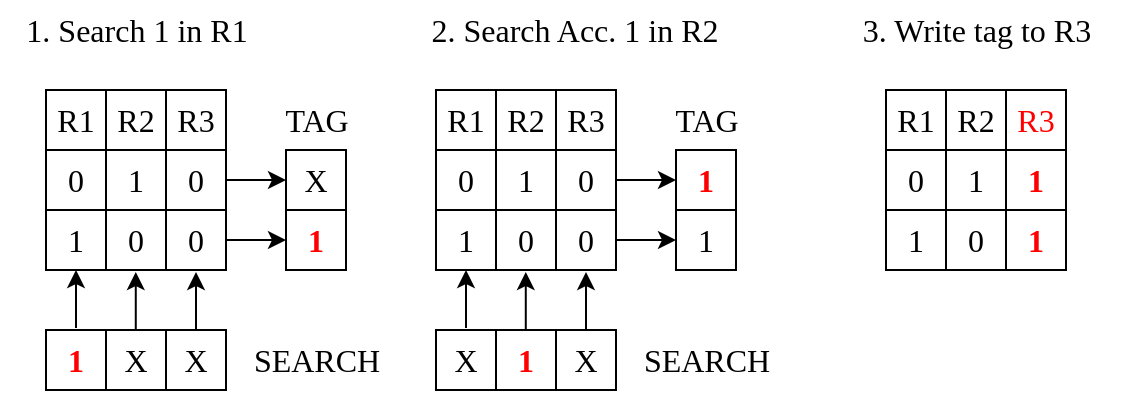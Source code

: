 <mxfile version="22.1.5" type="github">
  <diagram name="Page-1" id="7ZI6FeS_xlNIQGt1seG3">
    <mxGraphModel dx="990" dy="549" grid="1" gridSize="15" guides="1" tooltips="1" connect="1" arrows="1" fold="1" page="1" pageScale="1" pageWidth="827" pageHeight="1169" math="0" shadow="0">
      <root>
        <mxCell id="0" />
        <mxCell id="1" parent="0" />
        <mxCell id="X-1EoEnKetWkJ9hzd2uH-139" value="" style="shape=table;startSize=0;container=1;collapsible=0;childLayout=tableLayout;fontSize=16;strokeColor=default;align=center;verticalAlign=middle;fontFamily=Times New Roman;fontColor=default;fillColor=default;" vertex="1" parent="1">
          <mxGeometry x="150" y="240" width="90" height="90" as="geometry" />
        </mxCell>
        <mxCell id="X-1EoEnKetWkJ9hzd2uH-140" value="" style="shape=tableRow;horizontal=0;startSize=0;swimlaneHead=0;swimlaneBody=0;strokeColor=inherit;top=0;left=0;bottom=0;right=0;collapsible=0;dropTarget=0;fillColor=none;points=[[0,0.5],[1,0.5]];portConstraint=eastwest;fontSize=16;align=center;verticalAlign=middle;fontFamily=Times New Roman;fontColor=default;" vertex="1" parent="X-1EoEnKetWkJ9hzd2uH-139">
          <mxGeometry width="90" height="30" as="geometry" />
        </mxCell>
        <mxCell id="X-1EoEnKetWkJ9hzd2uH-141" value="R1" style="shape=partialRectangle;html=1;whiteSpace=wrap;connectable=0;strokeColor=inherit;overflow=hidden;fillColor=none;top=0;left=0;bottom=0;right=0;pointerEvents=1;fontSize=16;align=center;verticalAlign=middle;fontFamily=Times New Roman;fontColor=default;startSize=0;" vertex="1" parent="X-1EoEnKetWkJ9hzd2uH-140">
          <mxGeometry width="30" height="30" as="geometry">
            <mxRectangle width="30" height="30" as="alternateBounds" />
          </mxGeometry>
        </mxCell>
        <mxCell id="X-1EoEnKetWkJ9hzd2uH-142" value="R2" style="shape=partialRectangle;html=1;whiteSpace=wrap;connectable=0;strokeColor=inherit;overflow=hidden;fillColor=none;top=0;left=0;bottom=0;right=0;pointerEvents=1;fontSize=16;align=center;verticalAlign=middle;fontFamily=Times New Roman;fontColor=default;startSize=0;" vertex="1" parent="X-1EoEnKetWkJ9hzd2uH-140">
          <mxGeometry x="30" width="30" height="30" as="geometry">
            <mxRectangle width="30" height="30" as="alternateBounds" />
          </mxGeometry>
        </mxCell>
        <mxCell id="X-1EoEnKetWkJ9hzd2uH-143" value="R3" style="shape=partialRectangle;html=1;whiteSpace=wrap;connectable=0;strokeColor=inherit;overflow=hidden;fillColor=none;top=0;left=0;bottom=0;right=0;pointerEvents=1;fontSize=16;align=center;verticalAlign=middle;fontFamily=Times New Roman;fontColor=default;startSize=0;" vertex="1" parent="X-1EoEnKetWkJ9hzd2uH-140">
          <mxGeometry x="60" width="30" height="30" as="geometry">
            <mxRectangle width="30" height="30" as="alternateBounds" />
          </mxGeometry>
        </mxCell>
        <mxCell id="X-1EoEnKetWkJ9hzd2uH-144" value="" style="shape=tableRow;horizontal=0;startSize=0;swimlaneHead=0;swimlaneBody=0;strokeColor=inherit;top=0;left=0;bottom=0;right=0;collapsible=0;dropTarget=0;fillColor=none;points=[[0,0.5],[1,0.5]];portConstraint=eastwest;fontSize=16;align=center;verticalAlign=middle;fontFamily=Times New Roman;fontColor=default;" vertex="1" parent="X-1EoEnKetWkJ9hzd2uH-139">
          <mxGeometry y="30" width="90" height="30" as="geometry" />
        </mxCell>
        <mxCell id="X-1EoEnKetWkJ9hzd2uH-145" value="0" style="shape=partialRectangle;html=1;whiteSpace=wrap;connectable=0;strokeColor=inherit;overflow=hidden;fillColor=none;top=0;left=0;bottom=0;right=0;pointerEvents=1;fontSize=16;align=center;verticalAlign=middle;fontFamily=Times New Roman;fontColor=default;startSize=0;" vertex="1" parent="X-1EoEnKetWkJ9hzd2uH-144">
          <mxGeometry width="30" height="30" as="geometry">
            <mxRectangle width="30" height="30" as="alternateBounds" />
          </mxGeometry>
        </mxCell>
        <mxCell id="X-1EoEnKetWkJ9hzd2uH-146" value="1" style="shape=partialRectangle;html=1;whiteSpace=wrap;connectable=0;strokeColor=inherit;overflow=hidden;fillColor=none;top=0;left=0;bottom=0;right=0;pointerEvents=1;fontSize=16;align=center;verticalAlign=middle;fontFamily=Times New Roman;fontColor=default;startSize=0;" vertex="1" parent="X-1EoEnKetWkJ9hzd2uH-144">
          <mxGeometry x="30" width="30" height="30" as="geometry">
            <mxRectangle width="30" height="30" as="alternateBounds" />
          </mxGeometry>
        </mxCell>
        <mxCell id="X-1EoEnKetWkJ9hzd2uH-147" value="0" style="shape=partialRectangle;html=1;whiteSpace=wrap;connectable=0;strokeColor=inherit;overflow=hidden;fillColor=none;top=0;left=0;bottom=0;right=0;pointerEvents=1;fontSize=16;align=center;verticalAlign=middle;fontFamily=Times New Roman;fontColor=default;startSize=0;" vertex="1" parent="X-1EoEnKetWkJ9hzd2uH-144">
          <mxGeometry x="60" width="30" height="30" as="geometry">
            <mxRectangle width="30" height="30" as="alternateBounds" />
          </mxGeometry>
        </mxCell>
        <mxCell id="X-1EoEnKetWkJ9hzd2uH-148" value="" style="shape=tableRow;horizontal=0;startSize=0;swimlaneHead=0;swimlaneBody=0;strokeColor=inherit;top=0;left=0;bottom=0;right=0;collapsible=0;dropTarget=0;fillColor=none;points=[[0,0.5],[1,0.5]];portConstraint=eastwest;fontSize=16;align=center;verticalAlign=middle;fontFamily=Times New Roman;fontColor=default;" vertex="1" parent="X-1EoEnKetWkJ9hzd2uH-139">
          <mxGeometry y="60" width="90" height="30" as="geometry" />
        </mxCell>
        <mxCell id="X-1EoEnKetWkJ9hzd2uH-149" value="1" style="shape=partialRectangle;html=1;whiteSpace=wrap;connectable=0;strokeColor=inherit;overflow=hidden;fillColor=none;top=0;left=0;bottom=0;right=0;pointerEvents=1;fontSize=16;align=center;verticalAlign=middle;fontFamily=Times New Roman;fontColor=default;startSize=0;" vertex="1" parent="X-1EoEnKetWkJ9hzd2uH-148">
          <mxGeometry width="30" height="30" as="geometry">
            <mxRectangle width="30" height="30" as="alternateBounds" />
          </mxGeometry>
        </mxCell>
        <mxCell id="X-1EoEnKetWkJ9hzd2uH-150" value="0" style="shape=partialRectangle;html=1;whiteSpace=wrap;connectable=0;strokeColor=inherit;overflow=hidden;fillColor=none;top=0;left=0;bottom=0;right=0;pointerEvents=1;fontSize=16;align=center;verticalAlign=middle;fontFamily=Times New Roman;fontColor=default;startSize=0;" vertex="1" parent="X-1EoEnKetWkJ9hzd2uH-148">
          <mxGeometry x="30" width="30" height="30" as="geometry">
            <mxRectangle width="30" height="30" as="alternateBounds" />
          </mxGeometry>
        </mxCell>
        <mxCell id="X-1EoEnKetWkJ9hzd2uH-151" value="0" style="shape=partialRectangle;html=1;whiteSpace=wrap;connectable=0;strokeColor=inherit;overflow=hidden;fillColor=none;top=0;left=0;bottom=0;right=0;pointerEvents=1;fontSize=16;align=center;verticalAlign=middle;fontFamily=Times New Roman;fontColor=default;startSize=0;" vertex="1" parent="X-1EoEnKetWkJ9hzd2uH-148">
          <mxGeometry x="60" width="30" height="30" as="geometry">
            <mxRectangle width="30" height="30" as="alternateBounds" />
          </mxGeometry>
        </mxCell>
        <mxCell id="X-1EoEnKetWkJ9hzd2uH-166" value="" style="shape=table;startSize=0;container=1;collapsible=0;childLayout=tableLayout;fontSize=16;strokeColor=default;align=center;verticalAlign=middle;fontFamily=Times New Roman;fontColor=default;fillColor=default;" vertex="1" parent="1">
          <mxGeometry x="150" y="360" width="90" height="30" as="geometry" />
        </mxCell>
        <mxCell id="X-1EoEnKetWkJ9hzd2uH-175" value="" style="shape=tableRow;horizontal=0;startSize=0;swimlaneHead=0;swimlaneBody=0;strokeColor=inherit;top=0;left=0;bottom=0;right=0;collapsible=0;dropTarget=0;fillColor=none;points=[[0,0.5],[1,0.5]];portConstraint=eastwest;fontSize=16;align=center;verticalAlign=middle;fontFamily=Times New Roman;fontColor=default;" vertex="1" parent="X-1EoEnKetWkJ9hzd2uH-166">
          <mxGeometry width="90" height="30" as="geometry" />
        </mxCell>
        <mxCell id="X-1EoEnKetWkJ9hzd2uH-176" value="&lt;b&gt;&lt;font color=&quot;#ff0000&quot;&gt;1&lt;/font&gt;&lt;/b&gt;" style="shape=partialRectangle;html=1;whiteSpace=wrap;connectable=0;strokeColor=inherit;overflow=hidden;fillColor=none;top=0;left=0;bottom=0;right=0;pointerEvents=1;fontSize=16;align=center;verticalAlign=middle;fontFamily=Times New Roman;fontColor=default;startSize=0;" vertex="1" parent="X-1EoEnKetWkJ9hzd2uH-175">
          <mxGeometry width="30" height="30" as="geometry">
            <mxRectangle width="30" height="30" as="alternateBounds" />
          </mxGeometry>
        </mxCell>
        <mxCell id="X-1EoEnKetWkJ9hzd2uH-177" value="X" style="shape=partialRectangle;html=1;whiteSpace=wrap;connectable=0;strokeColor=inherit;overflow=hidden;fillColor=none;top=0;left=0;bottom=0;right=0;pointerEvents=1;fontSize=16;align=center;verticalAlign=middle;fontFamily=Times New Roman;fontColor=default;startSize=0;" vertex="1" parent="X-1EoEnKetWkJ9hzd2uH-175">
          <mxGeometry x="30" width="30" height="30" as="geometry">
            <mxRectangle width="30" height="30" as="alternateBounds" />
          </mxGeometry>
        </mxCell>
        <mxCell id="X-1EoEnKetWkJ9hzd2uH-178" value="X" style="shape=partialRectangle;html=1;whiteSpace=wrap;connectable=0;strokeColor=inherit;overflow=hidden;fillColor=none;top=0;left=0;bottom=0;right=0;pointerEvents=1;fontSize=16;align=center;verticalAlign=middle;fontFamily=Times New Roman;fontColor=default;startSize=0;" vertex="1" parent="X-1EoEnKetWkJ9hzd2uH-175">
          <mxGeometry x="60" width="30" height="30" as="geometry">
            <mxRectangle width="30" height="30" as="alternateBounds" />
          </mxGeometry>
        </mxCell>
        <mxCell id="X-1EoEnKetWkJ9hzd2uH-187" value="SEARCH" style="text;html=1;align=center;verticalAlign=middle;resizable=0;points=[];autosize=1;strokeColor=none;fillColor=none;fontSize=16;fontFamily=Times New Roman;fontColor=default;" vertex="1" parent="1">
          <mxGeometry x="240" y="360" width="90" height="30" as="geometry" />
        </mxCell>
        <mxCell id="X-1EoEnKetWkJ9hzd2uH-205" value="" style="shape=table;startSize=0;container=1;collapsible=0;childLayout=tableLayout;fontSize=16;strokeColor=default;align=center;verticalAlign=middle;fontFamily=Times New Roman;fontColor=default;fillColor=default;fontStyle=1" vertex="1" parent="1">
          <mxGeometry x="270" y="270" width="30" height="60" as="geometry" />
        </mxCell>
        <mxCell id="X-1EoEnKetWkJ9hzd2uH-210" value="" style="shape=tableRow;horizontal=0;startSize=0;swimlaneHead=0;swimlaneBody=0;strokeColor=inherit;top=0;left=0;bottom=0;right=0;collapsible=0;dropTarget=0;fillColor=none;points=[[0,0.5],[1,0.5]];portConstraint=eastwest;fontSize=16;align=center;verticalAlign=middle;fontFamily=Times New Roman;fontColor=default;" vertex="1" parent="X-1EoEnKetWkJ9hzd2uH-205">
          <mxGeometry width="30" height="30" as="geometry" />
        </mxCell>
        <mxCell id="X-1EoEnKetWkJ9hzd2uH-232" style="shape=partialRectangle;html=1;whiteSpace=wrap;connectable=0;strokeColor=inherit;overflow=hidden;fillColor=none;top=0;left=0;bottom=0;right=0;pointerEvents=1;fontSize=16;align=center;verticalAlign=middle;fontFamily=Times New Roman;fontColor=default;startSize=0;" vertex="1" parent="X-1EoEnKetWkJ9hzd2uH-210">
          <mxGeometry height="30" as="geometry">
            <mxRectangle height="30" as="alternateBounds" />
          </mxGeometry>
        </mxCell>
        <mxCell id="X-1EoEnKetWkJ9hzd2uH-228" style="shape=partialRectangle;html=1;whiteSpace=wrap;connectable=0;strokeColor=inherit;overflow=hidden;fillColor=none;top=0;left=0;bottom=0;right=0;pointerEvents=1;fontSize=16;align=center;verticalAlign=middle;fontFamily=Times New Roman;fontColor=default;startSize=0;" vertex="1" parent="X-1EoEnKetWkJ9hzd2uH-210">
          <mxGeometry height="30" as="geometry">
            <mxRectangle height="30" as="alternateBounds" />
          </mxGeometry>
        </mxCell>
        <mxCell id="X-1EoEnKetWkJ9hzd2uH-226" style="shape=partialRectangle;html=1;whiteSpace=wrap;connectable=0;strokeColor=inherit;overflow=hidden;fillColor=none;top=0;left=0;bottom=0;right=0;pointerEvents=1;fontSize=16;align=center;verticalAlign=middle;fontFamily=Times New Roman;fontColor=default;startSize=0;" vertex="1" parent="X-1EoEnKetWkJ9hzd2uH-210">
          <mxGeometry height="30" as="geometry">
            <mxRectangle height="30" as="alternateBounds" />
          </mxGeometry>
        </mxCell>
        <mxCell id="X-1EoEnKetWkJ9hzd2uH-224" style="shape=partialRectangle;html=1;whiteSpace=wrap;connectable=0;strokeColor=inherit;overflow=hidden;fillColor=none;top=0;left=0;bottom=0;right=0;pointerEvents=1;fontSize=16;align=center;verticalAlign=middle;fontFamily=Times New Roman;fontColor=default;startSize=0;" vertex="1" parent="X-1EoEnKetWkJ9hzd2uH-210">
          <mxGeometry height="30" as="geometry">
            <mxRectangle height="30" as="alternateBounds" />
          </mxGeometry>
        </mxCell>
        <mxCell id="X-1EoEnKetWkJ9hzd2uH-222" style="shape=partialRectangle;html=1;whiteSpace=wrap;connectable=0;strokeColor=inherit;overflow=hidden;fillColor=none;top=0;left=0;bottom=0;right=0;pointerEvents=1;fontSize=16;align=center;verticalAlign=middle;fontFamily=Times New Roman;fontColor=default;startSize=0;" vertex="1" parent="X-1EoEnKetWkJ9hzd2uH-210">
          <mxGeometry height="30" as="geometry">
            <mxRectangle height="30" as="alternateBounds" />
          </mxGeometry>
        </mxCell>
        <mxCell id="X-1EoEnKetWkJ9hzd2uH-220" style="shape=partialRectangle;html=1;whiteSpace=wrap;connectable=0;strokeColor=inherit;overflow=hidden;fillColor=none;top=0;left=0;bottom=0;right=0;pointerEvents=1;fontSize=16;align=center;verticalAlign=middle;fontFamily=Times New Roman;fontColor=default;startSize=0;" vertex="1" parent="X-1EoEnKetWkJ9hzd2uH-210">
          <mxGeometry height="30" as="geometry">
            <mxRectangle height="30" as="alternateBounds" />
          </mxGeometry>
        </mxCell>
        <mxCell id="X-1EoEnKetWkJ9hzd2uH-218" style="shape=partialRectangle;html=1;whiteSpace=wrap;connectable=0;strokeColor=inherit;overflow=hidden;fillColor=none;top=0;left=0;bottom=0;right=0;pointerEvents=1;fontSize=16;align=center;verticalAlign=middle;fontFamily=Times New Roman;fontColor=default;startSize=0;" vertex="1" parent="X-1EoEnKetWkJ9hzd2uH-210">
          <mxGeometry height="30" as="geometry">
            <mxRectangle height="30" as="alternateBounds" />
          </mxGeometry>
        </mxCell>
        <mxCell id="X-1EoEnKetWkJ9hzd2uH-211" value="" style="shape=partialRectangle;html=1;whiteSpace=wrap;connectable=0;strokeColor=inherit;overflow=hidden;fillColor=none;top=0;left=0;bottom=0;right=0;pointerEvents=1;fontSize=16;align=center;verticalAlign=middle;fontFamily=Times New Roman;fontColor=default;startSize=0;" vertex="1" parent="X-1EoEnKetWkJ9hzd2uH-210">
          <mxGeometry height="30" as="geometry">
            <mxRectangle height="30" as="alternateBounds" />
          </mxGeometry>
        </mxCell>
        <mxCell id="X-1EoEnKetWkJ9hzd2uH-212" value="X" style="shape=partialRectangle;html=1;whiteSpace=wrap;connectable=0;strokeColor=inherit;overflow=hidden;fillColor=none;top=0;left=0;bottom=0;right=0;pointerEvents=1;fontSize=16;align=center;verticalAlign=middle;fontFamily=Times New Roman;fontColor=default;startSize=0;" vertex="1" parent="X-1EoEnKetWkJ9hzd2uH-210">
          <mxGeometry width="30" height="30" as="geometry">
            <mxRectangle width="30" height="30" as="alternateBounds" />
          </mxGeometry>
        </mxCell>
        <mxCell id="X-1EoEnKetWkJ9hzd2uH-214" value="" style="shape=tableRow;horizontal=0;startSize=0;swimlaneHead=0;swimlaneBody=0;strokeColor=inherit;top=0;left=0;bottom=0;right=0;collapsible=0;dropTarget=0;fillColor=none;points=[[0,0.5],[1,0.5]];portConstraint=eastwest;fontSize=16;align=center;verticalAlign=middle;fontFamily=Times New Roman;fontColor=default;" vertex="1" parent="X-1EoEnKetWkJ9hzd2uH-205">
          <mxGeometry y="30" width="30" height="30" as="geometry" />
        </mxCell>
        <mxCell id="X-1EoEnKetWkJ9hzd2uH-233" style="shape=partialRectangle;html=1;whiteSpace=wrap;connectable=0;strokeColor=inherit;overflow=hidden;fillColor=none;top=0;left=0;bottom=0;right=0;pointerEvents=1;fontSize=16;align=center;verticalAlign=middle;fontFamily=Times New Roman;fontColor=default;startSize=0;" vertex="1" parent="X-1EoEnKetWkJ9hzd2uH-214">
          <mxGeometry height="30" as="geometry">
            <mxRectangle height="30" as="alternateBounds" />
          </mxGeometry>
        </mxCell>
        <mxCell id="X-1EoEnKetWkJ9hzd2uH-229" style="shape=partialRectangle;html=1;whiteSpace=wrap;connectable=0;strokeColor=inherit;overflow=hidden;fillColor=none;top=0;left=0;bottom=0;right=0;pointerEvents=1;fontSize=16;align=center;verticalAlign=middle;fontFamily=Times New Roman;fontColor=default;startSize=0;" vertex="1" parent="X-1EoEnKetWkJ9hzd2uH-214">
          <mxGeometry height="30" as="geometry">
            <mxRectangle height="30" as="alternateBounds" />
          </mxGeometry>
        </mxCell>
        <mxCell id="X-1EoEnKetWkJ9hzd2uH-227" style="shape=partialRectangle;html=1;whiteSpace=wrap;connectable=0;strokeColor=inherit;overflow=hidden;fillColor=none;top=0;left=0;bottom=0;right=0;pointerEvents=1;fontSize=16;align=center;verticalAlign=middle;fontFamily=Times New Roman;fontColor=default;startSize=0;" vertex="1" parent="X-1EoEnKetWkJ9hzd2uH-214">
          <mxGeometry height="30" as="geometry">
            <mxRectangle height="30" as="alternateBounds" />
          </mxGeometry>
        </mxCell>
        <mxCell id="X-1EoEnKetWkJ9hzd2uH-225" style="shape=partialRectangle;html=1;whiteSpace=wrap;connectable=0;strokeColor=inherit;overflow=hidden;fillColor=none;top=0;left=0;bottom=0;right=0;pointerEvents=1;fontSize=16;align=center;verticalAlign=middle;fontFamily=Times New Roman;fontColor=default;startSize=0;" vertex="1" parent="X-1EoEnKetWkJ9hzd2uH-214">
          <mxGeometry height="30" as="geometry">
            <mxRectangle height="30" as="alternateBounds" />
          </mxGeometry>
        </mxCell>
        <mxCell id="X-1EoEnKetWkJ9hzd2uH-223" style="shape=partialRectangle;html=1;whiteSpace=wrap;connectable=0;strokeColor=inherit;overflow=hidden;fillColor=none;top=0;left=0;bottom=0;right=0;pointerEvents=1;fontSize=16;align=center;verticalAlign=middle;fontFamily=Times New Roman;fontColor=default;startSize=0;" vertex="1" parent="X-1EoEnKetWkJ9hzd2uH-214">
          <mxGeometry height="30" as="geometry">
            <mxRectangle height="30" as="alternateBounds" />
          </mxGeometry>
        </mxCell>
        <mxCell id="X-1EoEnKetWkJ9hzd2uH-221" style="shape=partialRectangle;html=1;whiteSpace=wrap;connectable=0;strokeColor=inherit;overflow=hidden;fillColor=none;top=0;left=0;bottom=0;right=0;pointerEvents=1;fontSize=16;align=center;verticalAlign=middle;fontFamily=Times New Roman;fontColor=default;startSize=0;" vertex="1" parent="X-1EoEnKetWkJ9hzd2uH-214">
          <mxGeometry height="30" as="geometry">
            <mxRectangle height="30" as="alternateBounds" />
          </mxGeometry>
        </mxCell>
        <mxCell id="X-1EoEnKetWkJ9hzd2uH-219" style="shape=partialRectangle;html=1;whiteSpace=wrap;connectable=0;strokeColor=inherit;overflow=hidden;fillColor=none;top=0;left=0;bottom=0;right=0;pointerEvents=1;fontSize=16;align=center;verticalAlign=middle;fontFamily=Times New Roman;fontColor=default;startSize=0;" vertex="1" parent="X-1EoEnKetWkJ9hzd2uH-214">
          <mxGeometry height="30" as="geometry">
            <mxRectangle height="30" as="alternateBounds" />
          </mxGeometry>
        </mxCell>
        <mxCell id="X-1EoEnKetWkJ9hzd2uH-215" value="" style="shape=partialRectangle;html=1;whiteSpace=wrap;connectable=0;strokeColor=inherit;overflow=hidden;fillColor=none;top=0;left=0;bottom=0;right=0;pointerEvents=1;fontSize=16;align=center;verticalAlign=middle;fontFamily=Times New Roman;fontColor=default;startSize=0;" vertex="1" parent="X-1EoEnKetWkJ9hzd2uH-214">
          <mxGeometry height="30" as="geometry">
            <mxRectangle height="30" as="alternateBounds" />
          </mxGeometry>
        </mxCell>
        <mxCell id="X-1EoEnKetWkJ9hzd2uH-216" value="&lt;font color=&quot;#ff0000&quot;&gt;&lt;b&gt;1&lt;/b&gt;&lt;/font&gt;" style="shape=partialRectangle;html=1;whiteSpace=wrap;connectable=0;strokeColor=inherit;overflow=hidden;fillColor=none;top=0;left=0;bottom=0;right=0;pointerEvents=1;fontSize=16;align=center;verticalAlign=middle;fontFamily=Times New Roman;fontColor=default;startSize=0;" vertex="1" parent="X-1EoEnKetWkJ9hzd2uH-214">
          <mxGeometry width="30" height="30" as="geometry">
            <mxRectangle width="30" height="30" as="alternateBounds" />
          </mxGeometry>
        </mxCell>
        <mxCell id="X-1EoEnKetWkJ9hzd2uH-234" value="TAG" style="text;html=1;align=center;verticalAlign=middle;resizable=0;points=[];autosize=1;strokeColor=none;fillColor=none;fontSize=16;fontFamily=Times New Roman;fontColor=default;" vertex="1" parent="1">
          <mxGeometry x="255" y="240" width="60" height="30" as="geometry" />
        </mxCell>
        <mxCell id="X-1EoEnKetWkJ9hzd2uH-235" value="" style="endArrow=classic;html=1;rounded=0;fontFamily=Times New Roman;fontSize=16;fontColor=default;startSize=0;exitX=1;exitY=0.5;exitDx=0;exitDy=0;entryX=0;entryY=0.5;entryDx=0;entryDy=0;" edge="1" parent="1" source="X-1EoEnKetWkJ9hzd2uH-148" target="X-1EoEnKetWkJ9hzd2uH-214">
          <mxGeometry width="50" height="50" relative="1" as="geometry">
            <mxPoint x="210" y="360" as="sourcePoint" />
            <mxPoint x="260" y="310" as="targetPoint" />
          </mxGeometry>
        </mxCell>
        <mxCell id="X-1EoEnKetWkJ9hzd2uH-238" value="" style="endArrow=classic;html=1;rounded=0;fontFamily=Times New Roman;fontSize=16;fontColor=default;startSize=0;entryX=0;entryY=0.5;entryDx=0;entryDy=0;exitX=1;exitY=0.5;exitDx=0;exitDy=0;" edge="1" parent="1" source="X-1EoEnKetWkJ9hzd2uH-144" target="X-1EoEnKetWkJ9hzd2uH-210">
          <mxGeometry width="50" height="50" relative="1" as="geometry">
            <mxPoint x="225" y="395" as="sourcePoint" />
            <mxPoint x="275" y="345" as="targetPoint" />
          </mxGeometry>
        </mxCell>
        <mxCell id="X-1EoEnKetWkJ9hzd2uH-239" value="" style="endArrow=classic;html=1;rounded=0;fontFamily=Times New Roman;fontSize=16;fontColor=default;startSize=0;entryX=0.155;entryY=0.997;entryDx=0;entryDy=0;entryPerimeter=0;" edge="1" parent="1">
          <mxGeometry width="50" height="50" relative="1" as="geometry">
            <mxPoint x="165" y="359" as="sourcePoint" />
            <mxPoint x="165.0" y="330.0" as="targetPoint" />
          </mxGeometry>
        </mxCell>
        <mxCell id="X-1EoEnKetWkJ9hzd2uH-254" value="" style="endArrow=classic;html=1;rounded=0;fontFamily=Times New Roman;fontSize=16;fontColor=default;startSize=0;entryX=0.155;entryY=0.997;entryDx=0;entryDy=0;entryPerimeter=0;" edge="1" parent="1">
          <mxGeometry width="50" height="50" relative="1" as="geometry">
            <mxPoint x="194.89" y="360" as="sourcePoint" />
            <mxPoint x="194.89" y="331.0" as="targetPoint" />
            <Array as="points">
              <mxPoint x="194.89" y="331" />
            </Array>
          </mxGeometry>
        </mxCell>
        <mxCell id="X-1EoEnKetWkJ9hzd2uH-255" value="" style="endArrow=classic;html=1;rounded=0;fontFamily=Times New Roman;fontSize=16;fontColor=default;startSize=0;entryX=0.155;entryY=0.997;entryDx=0;entryDy=0;entryPerimeter=0;" edge="1" parent="1">
          <mxGeometry width="50" height="50" relative="1" as="geometry">
            <mxPoint x="225" y="360" as="sourcePoint" />
            <mxPoint x="225.0" y="331.0" as="targetPoint" />
            <Array as="points">
              <mxPoint x="225" y="331" />
            </Array>
          </mxGeometry>
        </mxCell>
        <mxCell id="X-1EoEnKetWkJ9hzd2uH-256" value="" style="shape=table;startSize=0;container=1;collapsible=0;childLayout=tableLayout;fontSize=16;strokeColor=default;align=center;verticalAlign=middle;fontFamily=Times New Roman;fontColor=default;fillColor=default;" vertex="1" parent="1">
          <mxGeometry x="345" y="240" width="90" height="90" as="geometry" />
        </mxCell>
        <mxCell id="X-1EoEnKetWkJ9hzd2uH-257" value="" style="shape=tableRow;horizontal=0;startSize=0;swimlaneHead=0;swimlaneBody=0;strokeColor=inherit;top=0;left=0;bottom=0;right=0;collapsible=0;dropTarget=0;fillColor=none;points=[[0,0.5],[1,0.5]];portConstraint=eastwest;fontSize=16;align=center;verticalAlign=middle;fontFamily=Times New Roman;fontColor=default;" vertex="1" parent="X-1EoEnKetWkJ9hzd2uH-256">
          <mxGeometry width="90" height="30" as="geometry" />
        </mxCell>
        <mxCell id="X-1EoEnKetWkJ9hzd2uH-258" value="R1" style="shape=partialRectangle;html=1;whiteSpace=wrap;connectable=0;strokeColor=inherit;overflow=hidden;fillColor=none;top=0;left=0;bottom=0;right=0;pointerEvents=1;fontSize=16;align=center;verticalAlign=middle;fontFamily=Times New Roman;fontColor=default;startSize=0;" vertex="1" parent="X-1EoEnKetWkJ9hzd2uH-257">
          <mxGeometry width="30" height="30" as="geometry">
            <mxRectangle width="30" height="30" as="alternateBounds" />
          </mxGeometry>
        </mxCell>
        <mxCell id="X-1EoEnKetWkJ9hzd2uH-259" value="R2" style="shape=partialRectangle;html=1;whiteSpace=wrap;connectable=0;strokeColor=inherit;overflow=hidden;fillColor=none;top=0;left=0;bottom=0;right=0;pointerEvents=1;fontSize=16;align=center;verticalAlign=middle;fontFamily=Times New Roman;fontColor=default;startSize=0;" vertex="1" parent="X-1EoEnKetWkJ9hzd2uH-257">
          <mxGeometry x="30" width="30" height="30" as="geometry">
            <mxRectangle width="30" height="30" as="alternateBounds" />
          </mxGeometry>
        </mxCell>
        <mxCell id="X-1EoEnKetWkJ9hzd2uH-260" value="R3" style="shape=partialRectangle;html=1;whiteSpace=wrap;connectable=0;strokeColor=inherit;overflow=hidden;fillColor=none;top=0;left=0;bottom=0;right=0;pointerEvents=1;fontSize=16;align=center;verticalAlign=middle;fontFamily=Times New Roman;fontColor=default;startSize=0;" vertex="1" parent="X-1EoEnKetWkJ9hzd2uH-257">
          <mxGeometry x="60" width="30" height="30" as="geometry">
            <mxRectangle width="30" height="30" as="alternateBounds" />
          </mxGeometry>
        </mxCell>
        <mxCell id="X-1EoEnKetWkJ9hzd2uH-261" value="" style="shape=tableRow;horizontal=0;startSize=0;swimlaneHead=0;swimlaneBody=0;strokeColor=inherit;top=0;left=0;bottom=0;right=0;collapsible=0;dropTarget=0;fillColor=none;points=[[0,0.5],[1,0.5]];portConstraint=eastwest;fontSize=16;align=center;verticalAlign=middle;fontFamily=Times New Roman;fontColor=default;" vertex="1" parent="X-1EoEnKetWkJ9hzd2uH-256">
          <mxGeometry y="30" width="90" height="30" as="geometry" />
        </mxCell>
        <mxCell id="X-1EoEnKetWkJ9hzd2uH-262" value="0" style="shape=partialRectangle;html=1;whiteSpace=wrap;connectable=0;strokeColor=inherit;overflow=hidden;fillColor=none;top=0;left=0;bottom=0;right=0;pointerEvents=1;fontSize=16;align=center;verticalAlign=middle;fontFamily=Times New Roman;fontColor=default;startSize=0;" vertex="1" parent="X-1EoEnKetWkJ9hzd2uH-261">
          <mxGeometry width="30" height="30" as="geometry">
            <mxRectangle width="30" height="30" as="alternateBounds" />
          </mxGeometry>
        </mxCell>
        <mxCell id="X-1EoEnKetWkJ9hzd2uH-263" value="1" style="shape=partialRectangle;html=1;whiteSpace=wrap;connectable=0;strokeColor=inherit;overflow=hidden;fillColor=none;top=0;left=0;bottom=0;right=0;pointerEvents=1;fontSize=16;align=center;verticalAlign=middle;fontFamily=Times New Roman;fontColor=default;startSize=0;" vertex="1" parent="X-1EoEnKetWkJ9hzd2uH-261">
          <mxGeometry x="30" width="30" height="30" as="geometry">
            <mxRectangle width="30" height="30" as="alternateBounds" />
          </mxGeometry>
        </mxCell>
        <mxCell id="X-1EoEnKetWkJ9hzd2uH-264" value="0" style="shape=partialRectangle;html=1;whiteSpace=wrap;connectable=0;strokeColor=inherit;overflow=hidden;fillColor=none;top=0;left=0;bottom=0;right=0;pointerEvents=1;fontSize=16;align=center;verticalAlign=middle;fontFamily=Times New Roman;fontColor=default;startSize=0;" vertex="1" parent="X-1EoEnKetWkJ9hzd2uH-261">
          <mxGeometry x="60" width="30" height="30" as="geometry">
            <mxRectangle width="30" height="30" as="alternateBounds" />
          </mxGeometry>
        </mxCell>
        <mxCell id="X-1EoEnKetWkJ9hzd2uH-265" value="" style="shape=tableRow;horizontal=0;startSize=0;swimlaneHead=0;swimlaneBody=0;strokeColor=inherit;top=0;left=0;bottom=0;right=0;collapsible=0;dropTarget=0;fillColor=none;points=[[0,0.5],[1,0.5]];portConstraint=eastwest;fontSize=16;align=center;verticalAlign=middle;fontFamily=Times New Roman;fontColor=default;" vertex="1" parent="X-1EoEnKetWkJ9hzd2uH-256">
          <mxGeometry y="60" width="90" height="30" as="geometry" />
        </mxCell>
        <mxCell id="X-1EoEnKetWkJ9hzd2uH-266" value="1" style="shape=partialRectangle;html=1;whiteSpace=wrap;connectable=0;strokeColor=inherit;overflow=hidden;fillColor=none;top=0;left=0;bottom=0;right=0;pointerEvents=1;fontSize=16;align=center;verticalAlign=middle;fontFamily=Times New Roman;fontColor=default;startSize=0;" vertex="1" parent="X-1EoEnKetWkJ9hzd2uH-265">
          <mxGeometry width="30" height="30" as="geometry">
            <mxRectangle width="30" height="30" as="alternateBounds" />
          </mxGeometry>
        </mxCell>
        <mxCell id="X-1EoEnKetWkJ9hzd2uH-267" value="0" style="shape=partialRectangle;html=1;whiteSpace=wrap;connectable=0;strokeColor=inherit;overflow=hidden;fillColor=none;top=0;left=0;bottom=0;right=0;pointerEvents=1;fontSize=16;align=center;verticalAlign=middle;fontFamily=Times New Roman;fontColor=default;startSize=0;" vertex="1" parent="X-1EoEnKetWkJ9hzd2uH-265">
          <mxGeometry x="30" width="30" height="30" as="geometry">
            <mxRectangle width="30" height="30" as="alternateBounds" />
          </mxGeometry>
        </mxCell>
        <mxCell id="X-1EoEnKetWkJ9hzd2uH-268" value="0" style="shape=partialRectangle;html=1;whiteSpace=wrap;connectable=0;strokeColor=inherit;overflow=hidden;fillColor=none;top=0;left=0;bottom=0;right=0;pointerEvents=1;fontSize=16;align=center;verticalAlign=middle;fontFamily=Times New Roman;fontColor=default;startSize=0;" vertex="1" parent="X-1EoEnKetWkJ9hzd2uH-265">
          <mxGeometry x="60" width="30" height="30" as="geometry">
            <mxRectangle width="30" height="30" as="alternateBounds" />
          </mxGeometry>
        </mxCell>
        <mxCell id="X-1EoEnKetWkJ9hzd2uH-269" value="" style="shape=table;startSize=0;container=1;collapsible=0;childLayout=tableLayout;fontSize=16;strokeColor=default;align=center;verticalAlign=middle;fontFamily=Times New Roman;fontColor=default;fillColor=default;" vertex="1" parent="1">
          <mxGeometry x="345" y="360" width="90" height="30" as="geometry" />
        </mxCell>
        <mxCell id="X-1EoEnKetWkJ9hzd2uH-270" value="" style="shape=tableRow;horizontal=0;startSize=0;swimlaneHead=0;swimlaneBody=0;strokeColor=inherit;top=0;left=0;bottom=0;right=0;collapsible=0;dropTarget=0;fillColor=none;points=[[0,0.5],[1,0.5]];portConstraint=eastwest;fontSize=16;align=center;verticalAlign=middle;fontFamily=Times New Roman;fontColor=default;" vertex="1" parent="X-1EoEnKetWkJ9hzd2uH-269">
          <mxGeometry width="90" height="30" as="geometry" />
        </mxCell>
        <mxCell id="X-1EoEnKetWkJ9hzd2uH-271" value="X" style="shape=partialRectangle;html=1;whiteSpace=wrap;connectable=0;strokeColor=inherit;overflow=hidden;fillColor=none;top=0;left=0;bottom=0;right=0;pointerEvents=1;fontSize=16;align=center;verticalAlign=middle;fontFamily=Times New Roman;fontColor=default;startSize=0;" vertex="1" parent="X-1EoEnKetWkJ9hzd2uH-270">
          <mxGeometry width="30" height="30" as="geometry">
            <mxRectangle width="30" height="30" as="alternateBounds" />
          </mxGeometry>
        </mxCell>
        <mxCell id="X-1EoEnKetWkJ9hzd2uH-272" value="&lt;b&gt;&lt;font color=&quot;#ff0000&quot;&gt;1&lt;/font&gt;&lt;/b&gt;" style="shape=partialRectangle;html=1;whiteSpace=wrap;connectable=0;strokeColor=inherit;overflow=hidden;fillColor=none;top=0;left=0;bottom=0;right=0;pointerEvents=1;fontSize=16;align=center;verticalAlign=middle;fontFamily=Times New Roman;fontColor=default;startSize=0;" vertex="1" parent="X-1EoEnKetWkJ9hzd2uH-270">
          <mxGeometry x="30" width="30" height="30" as="geometry">
            <mxRectangle width="30" height="30" as="alternateBounds" />
          </mxGeometry>
        </mxCell>
        <mxCell id="X-1EoEnKetWkJ9hzd2uH-273" value="X" style="shape=partialRectangle;html=1;whiteSpace=wrap;connectable=0;strokeColor=inherit;overflow=hidden;fillColor=none;top=0;left=0;bottom=0;right=0;pointerEvents=1;fontSize=16;align=center;verticalAlign=middle;fontFamily=Times New Roman;fontColor=default;startSize=0;" vertex="1" parent="X-1EoEnKetWkJ9hzd2uH-270">
          <mxGeometry x="60" width="30" height="30" as="geometry">
            <mxRectangle width="30" height="30" as="alternateBounds" />
          </mxGeometry>
        </mxCell>
        <mxCell id="X-1EoEnKetWkJ9hzd2uH-274" value="SEARCH" style="text;html=1;align=center;verticalAlign=middle;resizable=0;points=[];autosize=1;strokeColor=none;fillColor=none;fontSize=16;fontFamily=Times New Roman;fontColor=default;" vertex="1" parent="1">
          <mxGeometry x="435" y="360" width="90" height="30" as="geometry" />
        </mxCell>
        <mxCell id="X-1EoEnKetWkJ9hzd2uH-275" value="" style="shape=table;startSize=0;container=1;collapsible=0;childLayout=tableLayout;fontSize=16;strokeColor=default;align=center;verticalAlign=middle;fontFamily=Times New Roman;fontColor=default;fillColor=default;" vertex="1" parent="1">
          <mxGeometry x="465" y="270" width="30" height="60" as="geometry" />
        </mxCell>
        <mxCell id="X-1EoEnKetWkJ9hzd2uH-276" value="" style="shape=tableRow;horizontal=0;startSize=0;swimlaneHead=0;swimlaneBody=0;strokeColor=inherit;top=0;left=0;bottom=0;right=0;collapsible=0;dropTarget=0;fillColor=none;points=[[0,0.5],[1,0.5]];portConstraint=eastwest;fontSize=16;align=center;verticalAlign=middle;fontFamily=Times New Roman;fontColor=default;" vertex="1" parent="X-1EoEnKetWkJ9hzd2uH-275">
          <mxGeometry width="30" height="30" as="geometry" />
        </mxCell>
        <mxCell id="X-1EoEnKetWkJ9hzd2uH-277" style="shape=partialRectangle;html=1;whiteSpace=wrap;connectable=0;strokeColor=inherit;overflow=hidden;fillColor=none;top=0;left=0;bottom=0;right=0;pointerEvents=1;fontSize=16;align=center;verticalAlign=middle;fontFamily=Times New Roman;fontColor=default;startSize=0;" vertex="1" parent="X-1EoEnKetWkJ9hzd2uH-276">
          <mxGeometry height="30" as="geometry">
            <mxRectangle height="30" as="alternateBounds" />
          </mxGeometry>
        </mxCell>
        <mxCell id="X-1EoEnKetWkJ9hzd2uH-278" style="shape=partialRectangle;html=1;whiteSpace=wrap;connectable=0;strokeColor=inherit;overflow=hidden;fillColor=none;top=0;left=0;bottom=0;right=0;pointerEvents=1;fontSize=16;align=center;verticalAlign=middle;fontFamily=Times New Roman;fontColor=default;startSize=0;" vertex="1" parent="X-1EoEnKetWkJ9hzd2uH-276">
          <mxGeometry height="30" as="geometry">
            <mxRectangle height="30" as="alternateBounds" />
          </mxGeometry>
        </mxCell>
        <mxCell id="X-1EoEnKetWkJ9hzd2uH-279" style="shape=partialRectangle;html=1;whiteSpace=wrap;connectable=0;strokeColor=inherit;overflow=hidden;fillColor=none;top=0;left=0;bottom=0;right=0;pointerEvents=1;fontSize=16;align=center;verticalAlign=middle;fontFamily=Times New Roman;fontColor=default;startSize=0;" vertex="1" parent="X-1EoEnKetWkJ9hzd2uH-276">
          <mxGeometry height="30" as="geometry">
            <mxRectangle height="30" as="alternateBounds" />
          </mxGeometry>
        </mxCell>
        <mxCell id="X-1EoEnKetWkJ9hzd2uH-280" style="shape=partialRectangle;html=1;whiteSpace=wrap;connectable=0;strokeColor=inherit;overflow=hidden;fillColor=none;top=0;left=0;bottom=0;right=0;pointerEvents=1;fontSize=16;align=center;verticalAlign=middle;fontFamily=Times New Roman;fontColor=default;startSize=0;" vertex="1" parent="X-1EoEnKetWkJ9hzd2uH-276">
          <mxGeometry height="30" as="geometry">
            <mxRectangle height="30" as="alternateBounds" />
          </mxGeometry>
        </mxCell>
        <mxCell id="X-1EoEnKetWkJ9hzd2uH-281" style="shape=partialRectangle;html=1;whiteSpace=wrap;connectable=0;strokeColor=inherit;overflow=hidden;fillColor=none;top=0;left=0;bottom=0;right=0;pointerEvents=1;fontSize=16;align=center;verticalAlign=middle;fontFamily=Times New Roman;fontColor=default;startSize=0;" vertex="1" parent="X-1EoEnKetWkJ9hzd2uH-276">
          <mxGeometry height="30" as="geometry">
            <mxRectangle height="30" as="alternateBounds" />
          </mxGeometry>
        </mxCell>
        <mxCell id="X-1EoEnKetWkJ9hzd2uH-282" style="shape=partialRectangle;html=1;whiteSpace=wrap;connectable=0;strokeColor=inherit;overflow=hidden;fillColor=none;top=0;left=0;bottom=0;right=0;pointerEvents=1;fontSize=16;align=center;verticalAlign=middle;fontFamily=Times New Roman;fontColor=default;startSize=0;" vertex="1" parent="X-1EoEnKetWkJ9hzd2uH-276">
          <mxGeometry height="30" as="geometry">
            <mxRectangle height="30" as="alternateBounds" />
          </mxGeometry>
        </mxCell>
        <mxCell id="X-1EoEnKetWkJ9hzd2uH-283" style="shape=partialRectangle;html=1;whiteSpace=wrap;connectable=0;strokeColor=inherit;overflow=hidden;fillColor=none;top=0;left=0;bottom=0;right=0;pointerEvents=1;fontSize=16;align=center;verticalAlign=middle;fontFamily=Times New Roman;fontColor=default;startSize=0;" vertex="1" parent="X-1EoEnKetWkJ9hzd2uH-276">
          <mxGeometry height="30" as="geometry">
            <mxRectangle height="30" as="alternateBounds" />
          </mxGeometry>
        </mxCell>
        <mxCell id="X-1EoEnKetWkJ9hzd2uH-284" value="" style="shape=partialRectangle;html=1;whiteSpace=wrap;connectable=0;strokeColor=inherit;overflow=hidden;fillColor=none;top=0;left=0;bottom=0;right=0;pointerEvents=1;fontSize=16;align=center;verticalAlign=middle;fontFamily=Times New Roman;fontColor=default;startSize=0;" vertex="1" parent="X-1EoEnKetWkJ9hzd2uH-276">
          <mxGeometry height="30" as="geometry">
            <mxRectangle height="30" as="alternateBounds" />
          </mxGeometry>
        </mxCell>
        <mxCell id="X-1EoEnKetWkJ9hzd2uH-285" value="&lt;b&gt;&lt;font color=&quot;#ff0000&quot;&gt;1&lt;/font&gt;&lt;/b&gt;" style="shape=partialRectangle;html=1;whiteSpace=wrap;connectable=0;strokeColor=inherit;overflow=hidden;fillColor=none;top=0;left=0;bottom=0;right=0;pointerEvents=1;fontSize=16;align=center;verticalAlign=middle;fontFamily=Times New Roman;fontColor=default;startSize=0;" vertex="1" parent="X-1EoEnKetWkJ9hzd2uH-276">
          <mxGeometry width="30" height="30" as="geometry">
            <mxRectangle width="30" height="30" as="alternateBounds" />
          </mxGeometry>
        </mxCell>
        <mxCell id="X-1EoEnKetWkJ9hzd2uH-286" value="" style="shape=tableRow;horizontal=0;startSize=0;swimlaneHead=0;swimlaneBody=0;strokeColor=inherit;top=0;left=0;bottom=0;right=0;collapsible=0;dropTarget=0;fillColor=none;points=[[0,0.5],[1,0.5]];portConstraint=eastwest;fontSize=16;align=center;verticalAlign=middle;fontFamily=Times New Roman;fontColor=default;" vertex="1" parent="X-1EoEnKetWkJ9hzd2uH-275">
          <mxGeometry y="30" width="30" height="30" as="geometry" />
        </mxCell>
        <mxCell id="X-1EoEnKetWkJ9hzd2uH-287" style="shape=partialRectangle;html=1;whiteSpace=wrap;connectable=0;strokeColor=inherit;overflow=hidden;fillColor=none;top=0;left=0;bottom=0;right=0;pointerEvents=1;fontSize=16;align=center;verticalAlign=middle;fontFamily=Times New Roman;fontColor=default;startSize=0;" vertex="1" parent="X-1EoEnKetWkJ9hzd2uH-286">
          <mxGeometry height="30" as="geometry">
            <mxRectangle height="30" as="alternateBounds" />
          </mxGeometry>
        </mxCell>
        <mxCell id="X-1EoEnKetWkJ9hzd2uH-288" style="shape=partialRectangle;html=1;whiteSpace=wrap;connectable=0;strokeColor=inherit;overflow=hidden;fillColor=none;top=0;left=0;bottom=0;right=0;pointerEvents=1;fontSize=16;align=center;verticalAlign=middle;fontFamily=Times New Roman;fontColor=default;startSize=0;" vertex="1" parent="X-1EoEnKetWkJ9hzd2uH-286">
          <mxGeometry height="30" as="geometry">
            <mxRectangle height="30" as="alternateBounds" />
          </mxGeometry>
        </mxCell>
        <mxCell id="X-1EoEnKetWkJ9hzd2uH-289" style="shape=partialRectangle;html=1;whiteSpace=wrap;connectable=0;strokeColor=inherit;overflow=hidden;fillColor=none;top=0;left=0;bottom=0;right=0;pointerEvents=1;fontSize=16;align=center;verticalAlign=middle;fontFamily=Times New Roman;fontColor=default;startSize=0;" vertex="1" parent="X-1EoEnKetWkJ9hzd2uH-286">
          <mxGeometry height="30" as="geometry">
            <mxRectangle height="30" as="alternateBounds" />
          </mxGeometry>
        </mxCell>
        <mxCell id="X-1EoEnKetWkJ9hzd2uH-290" style="shape=partialRectangle;html=1;whiteSpace=wrap;connectable=0;strokeColor=inherit;overflow=hidden;fillColor=none;top=0;left=0;bottom=0;right=0;pointerEvents=1;fontSize=16;align=center;verticalAlign=middle;fontFamily=Times New Roman;fontColor=default;startSize=0;" vertex="1" parent="X-1EoEnKetWkJ9hzd2uH-286">
          <mxGeometry height="30" as="geometry">
            <mxRectangle height="30" as="alternateBounds" />
          </mxGeometry>
        </mxCell>
        <mxCell id="X-1EoEnKetWkJ9hzd2uH-291" style="shape=partialRectangle;html=1;whiteSpace=wrap;connectable=0;strokeColor=inherit;overflow=hidden;fillColor=none;top=0;left=0;bottom=0;right=0;pointerEvents=1;fontSize=16;align=center;verticalAlign=middle;fontFamily=Times New Roman;fontColor=default;startSize=0;" vertex="1" parent="X-1EoEnKetWkJ9hzd2uH-286">
          <mxGeometry height="30" as="geometry">
            <mxRectangle height="30" as="alternateBounds" />
          </mxGeometry>
        </mxCell>
        <mxCell id="X-1EoEnKetWkJ9hzd2uH-292" style="shape=partialRectangle;html=1;whiteSpace=wrap;connectable=0;strokeColor=inherit;overflow=hidden;fillColor=none;top=0;left=0;bottom=0;right=0;pointerEvents=1;fontSize=16;align=center;verticalAlign=middle;fontFamily=Times New Roman;fontColor=default;startSize=0;" vertex="1" parent="X-1EoEnKetWkJ9hzd2uH-286">
          <mxGeometry height="30" as="geometry">
            <mxRectangle height="30" as="alternateBounds" />
          </mxGeometry>
        </mxCell>
        <mxCell id="X-1EoEnKetWkJ9hzd2uH-293" style="shape=partialRectangle;html=1;whiteSpace=wrap;connectable=0;strokeColor=inherit;overflow=hidden;fillColor=none;top=0;left=0;bottom=0;right=0;pointerEvents=1;fontSize=16;align=center;verticalAlign=middle;fontFamily=Times New Roman;fontColor=default;startSize=0;" vertex="1" parent="X-1EoEnKetWkJ9hzd2uH-286">
          <mxGeometry height="30" as="geometry">
            <mxRectangle height="30" as="alternateBounds" />
          </mxGeometry>
        </mxCell>
        <mxCell id="X-1EoEnKetWkJ9hzd2uH-294" value="" style="shape=partialRectangle;html=1;whiteSpace=wrap;connectable=0;strokeColor=inherit;overflow=hidden;fillColor=none;top=0;left=0;bottom=0;right=0;pointerEvents=1;fontSize=16;align=center;verticalAlign=middle;fontFamily=Times New Roman;fontColor=default;startSize=0;" vertex="1" parent="X-1EoEnKetWkJ9hzd2uH-286">
          <mxGeometry height="30" as="geometry">
            <mxRectangle height="30" as="alternateBounds" />
          </mxGeometry>
        </mxCell>
        <mxCell id="X-1EoEnKetWkJ9hzd2uH-295" value="1" style="shape=partialRectangle;html=1;whiteSpace=wrap;connectable=0;strokeColor=inherit;overflow=hidden;fillColor=none;top=0;left=0;bottom=0;right=0;pointerEvents=1;fontSize=16;align=center;verticalAlign=middle;fontFamily=Times New Roman;fontColor=default;startSize=0;" vertex="1" parent="X-1EoEnKetWkJ9hzd2uH-286">
          <mxGeometry width="30" height="30" as="geometry">
            <mxRectangle width="30" height="30" as="alternateBounds" />
          </mxGeometry>
        </mxCell>
        <mxCell id="X-1EoEnKetWkJ9hzd2uH-296" value="TAG" style="text;html=1;align=center;verticalAlign=middle;resizable=0;points=[];autosize=1;strokeColor=none;fillColor=none;fontSize=16;fontFamily=Times New Roman;fontColor=default;" vertex="1" parent="1">
          <mxGeometry x="450" y="240" width="60" height="30" as="geometry" />
        </mxCell>
        <mxCell id="X-1EoEnKetWkJ9hzd2uH-297" value="" style="endArrow=classic;html=1;rounded=0;fontFamily=Times New Roman;fontSize=16;fontColor=default;startSize=0;exitX=1;exitY=0.5;exitDx=0;exitDy=0;entryX=0;entryY=0.5;entryDx=0;entryDy=0;" edge="1" parent="1" source="X-1EoEnKetWkJ9hzd2uH-265" target="X-1EoEnKetWkJ9hzd2uH-286">
          <mxGeometry width="50" height="50" relative="1" as="geometry">
            <mxPoint x="405" y="360" as="sourcePoint" />
            <mxPoint x="455" y="310" as="targetPoint" />
          </mxGeometry>
        </mxCell>
        <mxCell id="X-1EoEnKetWkJ9hzd2uH-298" value="" style="endArrow=classic;html=1;rounded=0;fontFamily=Times New Roman;fontSize=16;fontColor=default;startSize=0;entryX=0;entryY=0.5;entryDx=0;entryDy=0;exitX=1;exitY=0.5;exitDx=0;exitDy=0;" edge="1" parent="1" source="X-1EoEnKetWkJ9hzd2uH-261" target="X-1EoEnKetWkJ9hzd2uH-276">
          <mxGeometry width="50" height="50" relative="1" as="geometry">
            <mxPoint x="420" y="395" as="sourcePoint" />
            <mxPoint x="470" y="345" as="targetPoint" />
          </mxGeometry>
        </mxCell>
        <mxCell id="X-1EoEnKetWkJ9hzd2uH-299" value="" style="endArrow=classic;html=1;rounded=0;fontFamily=Times New Roman;fontSize=16;fontColor=default;startSize=0;entryX=0.155;entryY=0.997;entryDx=0;entryDy=0;entryPerimeter=0;" edge="1" parent="1">
          <mxGeometry width="50" height="50" relative="1" as="geometry">
            <mxPoint x="360" y="359" as="sourcePoint" />
            <mxPoint x="360.0" y="330" as="targetPoint" />
          </mxGeometry>
        </mxCell>
        <mxCell id="X-1EoEnKetWkJ9hzd2uH-300" value="" style="endArrow=classic;html=1;rounded=0;fontFamily=Times New Roman;fontSize=16;fontColor=default;startSize=0;entryX=0.155;entryY=0.997;entryDx=0;entryDy=0;entryPerimeter=0;" edge="1" parent="1">
          <mxGeometry width="50" height="50" relative="1" as="geometry">
            <mxPoint x="389.89" y="360" as="sourcePoint" />
            <mxPoint x="389.89" y="331" as="targetPoint" />
            <Array as="points">
              <mxPoint x="389.89" y="331" />
            </Array>
          </mxGeometry>
        </mxCell>
        <mxCell id="X-1EoEnKetWkJ9hzd2uH-301" value="" style="endArrow=classic;html=1;rounded=0;fontFamily=Times New Roman;fontSize=16;fontColor=default;startSize=0;entryX=0.155;entryY=0.997;entryDx=0;entryDy=0;entryPerimeter=0;" edge="1" parent="1">
          <mxGeometry width="50" height="50" relative="1" as="geometry">
            <mxPoint x="420" y="360" as="sourcePoint" />
            <mxPoint x="420" y="331" as="targetPoint" />
            <Array as="points">
              <mxPoint x="420" y="331" />
            </Array>
          </mxGeometry>
        </mxCell>
        <mxCell id="X-1EoEnKetWkJ9hzd2uH-302" value="" style="shape=table;startSize=0;container=1;collapsible=0;childLayout=tableLayout;fontSize=16;strokeColor=default;align=center;verticalAlign=middle;fontFamily=Times New Roman;fontColor=default;fillColor=default;" vertex="1" parent="1">
          <mxGeometry x="570" y="240" width="90" height="90" as="geometry" />
        </mxCell>
        <mxCell id="X-1EoEnKetWkJ9hzd2uH-303" value="" style="shape=tableRow;horizontal=0;startSize=0;swimlaneHead=0;swimlaneBody=0;strokeColor=inherit;top=0;left=0;bottom=0;right=0;collapsible=0;dropTarget=0;fillColor=none;points=[[0,0.5],[1,0.5]];portConstraint=eastwest;fontSize=16;align=center;verticalAlign=middle;fontFamily=Times New Roman;fontColor=default;" vertex="1" parent="X-1EoEnKetWkJ9hzd2uH-302">
          <mxGeometry width="90" height="30" as="geometry" />
        </mxCell>
        <mxCell id="X-1EoEnKetWkJ9hzd2uH-304" value="R1" style="shape=partialRectangle;html=1;whiteSpace=wrap;connectable=0;strokeColor=inherit;overflow=hidden;fillColor=none;top=0;left=0;bottom=0;right=0;pointerEvents=1;fontSize=16;align=center;verticalAlign=middle;fontFamily=Times New Roman;fontColor=default;startSize=0;" vertex="1" parent="X-1EoEnKetWkJ9hzd2uH-303">
          <mxGeometry width="30" height="30" as="geometry">
            <mxRectangle width="30" height="30" as="alternateBounds" />
          </mxGeometry>
        </mxCell>
        <mxCell id="X-1EoEnKetWkJ9hzd2uH-305" value="R2" style="shape=partialRectangle;html=1;whiteSpace=wrap;connectable=0;strokeColor=inherit;overflow=hidden;fillColor=none;top=0;left=0;bottom=0;right=0;pointerEvents=1;fontSize=16;align=center;verticalAlign=middle;fontFamily=Times New Roman;fontColor=default;startSize=0;" vertex="1" parent="X-1EoEnKetWkJ9hzd2uH-303">
          <mxGeometry x="30" width="30" height="30" as="geometry">
            <mxRectangle width="30" height="30" as="alternateBounds" />
          </mxGeometry>
        </mxCell>
        <mxCell id="X-1EoEnKetWkJ9hzd2uH-306" value="&lt;font color=&quot;#ff0000&quot;&gt;R3&lt;/font&gt;" style="shape=partialRectangle;html=1;whiteSpace=wrap;connectable=0;strokeColor=inherit;overflow=hidden;fillColor=none;top=0;left=0;bottom=0;right=0;pointerEvents=1;fontSize=16;align=center;verticalAlign=middle;fontFamily=Times New Roman;fontColor=default;startSize=0;" vertex="1" parent="X-1EoEnKetWkJ9hzd2uH-303">
          <mxGeometry x="60" width="30" height="30" as="geometry">
            <mxRectangle width="30" height="30" as="alternateBounds" />
          </mxGeometry>
        </mxCell>
        <mxCell id="X-1EoEnKetWkJ9hzd2uH-307" value="" style="shape=tableRow;horizontal=0;startSize=0;swimlaneHead=0;swimlaneBody=0;strokeColor=inherit;top=0;left=0;bottom=0;right=0;collapsible=0;dropTarget=0;fillColor=none;points=[[0,0.5],[1,0.5]];portConstraint=eastwest;fontSize=16;align=center;verticalAlign=middle;fontFamily=Times New Roman;fontColor=default;" vertex="1" parent="X-1EoEnKetWkJ9hzd2uH-302">
          <mxGeometry y="30" width="90" height="30" as="geometry" />
        </mxCell>
        <mxCell id="X-1EoEnKetWkJ9hzd2uH-308" value="0" style="shape=partialRectangle;html=1;whiteSpace=wrap;connectable=0;strokeColor=inherit;overflow=hidden;fillColor=none;top=0;left=0;bottom=0;right=0;pointerEvents=1;fontSize=16;align=center;verticalAlign=middle;fontFamily=Times New Roman;fontColor=default;startSize=0;" vertex="1" parent="X-1EoEnKetWkJ9hzd2uH-307">
          <mxGeometry width="30" height="30" as="geometry">
            <mxRectangle width="30" height="30" as="alternateBounds" />
          </mxGeometry>
        </mxCell>
        <mxCell id="X-1EoEnKetWkJ9hzd2uH-309" value="1" style="shape=partialRectangle;html=1;whiteSpace=wrap;connectable=0;strokeColor=inherit;overflow=hidden;fillColor=none;top=0;left=0;bottom=0;right=0;pointerEvents=1;fontSize=16;align=center;verticalAlign=middle;fontFamily=Times New Roman;fontColor=default;startSize=0;" vertex="1" parent="X-1EoEnKetWkJ9hzd2uH-307">
          <mxGeometry x="30" width="30" height="30" as="geometry">
            <mxRectangle width="30" height="30" as="alternateBounds" />
          </mxGeometry>
        </mxCell>
        <mxCell id="X-1EoEnKetWkJ9hzd2uH-310" value="1" style="shape=partialRectangle;html=1;whiteSpace=wrap;connectable=0;strokeColor=inherit;overflow=hidden;fillColor=none;top=0;left=0;bottom=0;right=0;pointerEvents=1;fontSize=16;align=center;verticalAlign=middle;fontFamily=Times New Roman;fontColor=#FF0000;startSize=0;fontStyle=1" vertex="1" parent="X-1EoEnKetWkJ9hzd2uH-307">
          <mxGeometry x="60" width="30" height="30" as="geometry">
            <mxRectangle width="30" height="30" as="alternateBounds" />
          </mxGeometry>
        </mxCell>
        <mxCell id="X-1EoEnKetWkJ9hzd2uH-311" value="" style="shape=tableRow;horizontal=0;startSize=0;swimlaneHead=0;swimlaneBody=0;strokeColor=inherit;top=0;left=0;bottom=0;right=0;collapsible=0;dropTarget=0;fillColor=none;points=[[0,0.5],[1,0.5]];portConstraint=eastwest;fontSize=16;align=center;verticalAlign=middle;fontFamily=Times New Roman;fontColor=default;" vertex="1" parent="X-1EoEnKetWkJ9hzd2uH-302">
          <mxGeometry y="60" width="90" height="30" as="geometry" />
        </mxCell>
        <mxCell id="X-1EoEnKetWkJ9hzd2uH-312" value="1" style="shape=partialRectangle;html=1;whiteSpace=wrap;connectable=0;strokeColor=inherit;overflow=hidden;fillColor=none;top=0;left=0;bottom=0;right=0;pointerEvents=1;fontSize=16;align=center;verticalAlign=middle;fontFamily=Times New Roman;fontColor=default;startSize=0;" vertex="1" parent="X-1EoEnKetWkJ9hzd2uH-311">
          <mxGeometry width="30" height="30" as="geometry">
            <mxRectangle width="30" height="30" as="alternateBounds" />
          </mxGeometry>
        </mxCell>
        <mxCell id="X-1EoEnKetWkJ9hzd2uH-313" value="0" style="shape=partialRectangle;html=1;whiteSpace=wrap;connectable=0;strokeColor=inherit;overflow=hidden;fillColor=none;top=0;left=0;bottom=0;right=0;pointerEvents=1;fontSize=16;align=center;verticalAlign=middle;fontFamily=Times New Roman;fontColor=default;startSize=0;" vertex="1" parent="X-1EoEnKetWkJ9hzd2uH-311">
          <mxGeometry x="30" width="30" height="30" as="geometry">
            <mxRectangle width="30" height="30" as="alternateBounds" />
          </mxGeometry>
        </mxCell>
        <mxCell id="X-1EoEnKetWkJ9hzd2uH-314" value="1" style="shape=partialRectangle;html=1;whiteSpace=wrap;connectable=0;strokeColor=inherit;overflow=hidden;fillColor=none;top=0;left=0;bottom=0;right=0;pointerEvents=1;fontSize=16;align=center;verticalAlign=middle;fontFamily=Times New Roman;fontColor=#FF0000;startSize=0;fontStyle=1" vertex="1" parent="X-1EoEnKetWkJ9hzd2uH-311">
          <mxGeometry x="60" width="30" height="30" as="geometry">
            <mxRectangle width="30" height="30" as="alternateBounds" />
          </mxGeometry>
        </mxCell>
        <mxCell id="X-1EoEnKetWkJ9hzd2uH-349" value="1. Search 1 in R1" style="text;html=1;align=center;verticalAlign=middle;resizable=0;points=[];autosize=1;strokeColor=none;fillColor=none;fontSize=16;fontFamily=Times New Roman;fontColor=default;" vertex="1" parent="1">
          <mxGeometry x="127.5" y="195" width="135" height="30" as="geometry" />
        </mxCell>
        <mxCell id="X-1EoEnKetWkJ9hzd2uH-350" value="2. Search Acc. 1 in R2" style="text;html=1;align=center;verticalAlign=middle;resizable=0;points=[];autosize=1;strokeColor=none;fillColor=none;fontSize=16;fontFamily=Times New Roman;fontColor=default;" vertex="1" parent="1">
          <mxGeometry x="324" y="195" width="180" height="30" as="geometry" />
        </mxCell>
        <mxCell id="X-1EoEnKetWkJ9hzd2uH-351" value="3. Write tag to R3" style="text;html=1;align=center;verticalAlign=middle;resizable=0;points=[];autosize=1;strokeColor=none;fillColor=none;fontSize=16;fontFamily=Times New Roman;fontColor=default;" vertex="1" parent="1">
          <mxGeometry x="540" y="195" width="150" height="30" as="geometry" />
        </mxCell>
      </root>
    </mxGraphModel>
  </diagram>
</mxfile>
